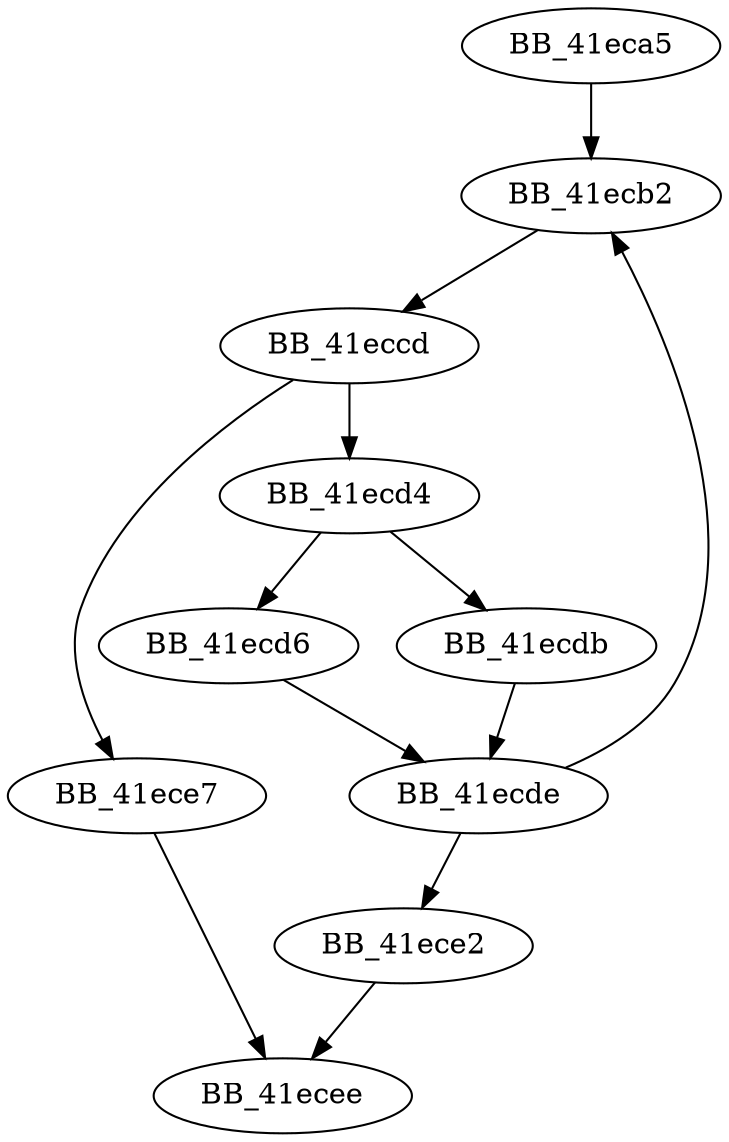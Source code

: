 DiGraph _GetTableIndexFromLocaleName{
BB_41eca5->BB_41ecb2
BB_41ecb2->BB_41eccd
BB_41eccd->BB_41ecd4
BB_41eccd->BB_41ece7
BB_41ecd4->BB_41ecd6
BB_41ecd4->BB_41ecdb
BB_41ecd6->BB_41ecde
BB_41ecdb->BB_41ecde
BB_41ecde->BB_41ecb2
BB_41ecde->BB_41ece2
BB_41ece2->BB_41ecee
BB_41ece7->BB_41ecee
}
